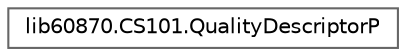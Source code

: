 digraph "Graphical Class Hierarchy"
{
 // LATEX_PDF_SIZE
  bgcolor="transparent";
  edge [fontname=Helvetica,fontsize=10,labelfontname=Helvetica,labelfontsize=10];
  node [fontname=Helvetica,fontsize=10,shape=box,height=0.2,width=0.4];
  rankdir="LR";
  Node0 [id="Node000000",label="lib60870.CS101.QualityDescriptorP",height=0.2,width=0.4,color="grey40", fillcolor="white", style="filled",URL="$classlib60870_1_1_c_s101_1_1_quality_descriptor_p.html",tooltip="QDP - Quality descriptor for events of protection equipment according to IEC 60870-5-101:2003 7...."];
}
